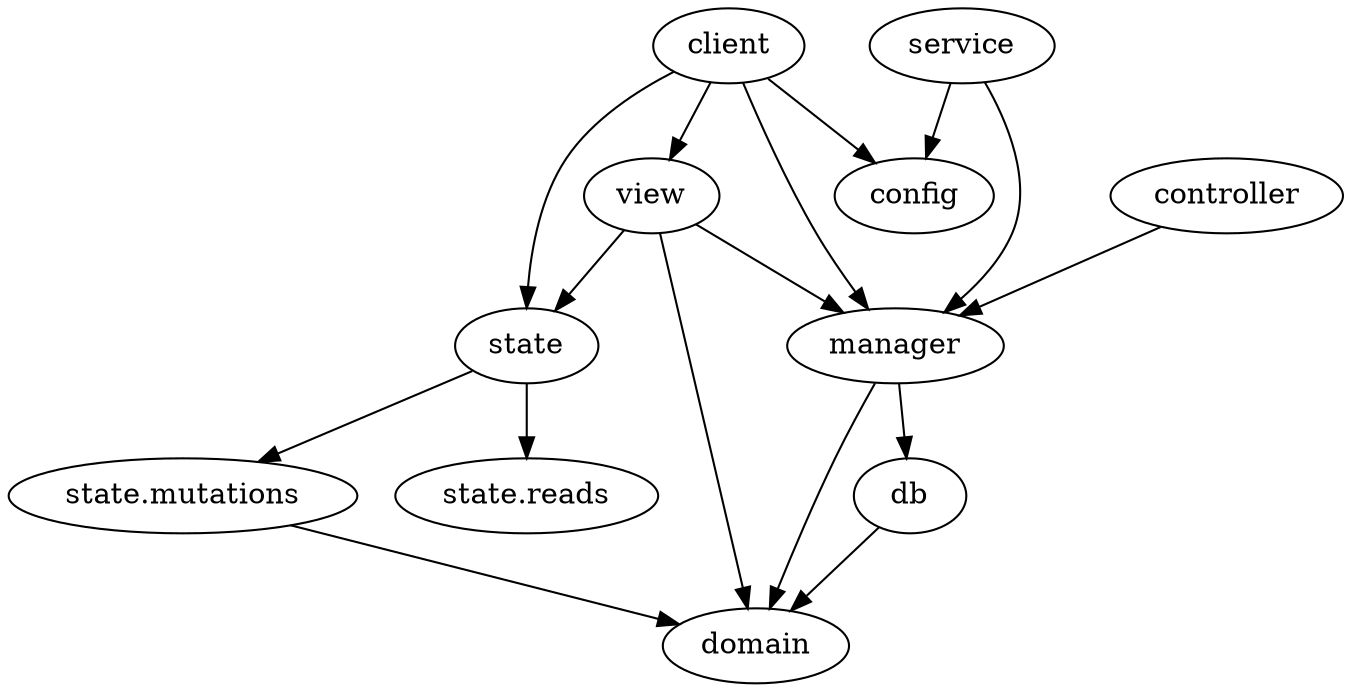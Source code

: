 digraph X {
  rankdir="TB";

  client [label="client"]
  service [label="service"]
  state [label="state"]
  mutations [label="state.mutations"]
  reads [label="state.reads"]
  view [label="view"]
  domain [label="domain"]
  manager [label="manager"]
  controller [label="controller"]
  db [label="db"]
  config [label="config"]

  client -> view
  client -> config
  client -> state
  client -> manager
  service -> manager
  service -> config
  controller -> manager
  manager -> db
  manager -> domain
  db -> domain
  view -> state
  view -> domain
  view -> manager
  state -> mutations
  mutations -> domain
  state -> reads
}
